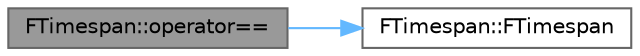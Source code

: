 digraph "FTimespan::operator=="
{
 // INTERACTIVE_SVG=YES
 // LATEX_PDF_SIZE
  bgcolor="transparent";
  edge [fontname=Helvetica,fontsize=10,labelfontname=Helvetica,labelfontsize=10];
  node [fontname=Helvetica,fontsize=10,shape=box,height=0.2,width=0.4];
  rankdir="LR";
  Node1 [id="Node000001",label="FTimespan::operator==",height=0.2,width=0.4,color="gray40", fillcolor="grey60", style="filled", fontcolor="black",tooltip="Compare this time span with the given time span for equality."];
  Node1 -> Node2 [id="edge1_Node000001_Node000002",color="steelblue1",style="solid",tooltip=" "];
  Node2 [id="Node000002",label="FTimespan::FTimespan",height=0.2,width=0.4,color="grey40", fillcolor="white", style="filled",URL="$d0/d12/structFTimespan.html#aca97170059e97d76b01788f7103fba7a",tooltip="Default constructor (zero initialization)."];
}
